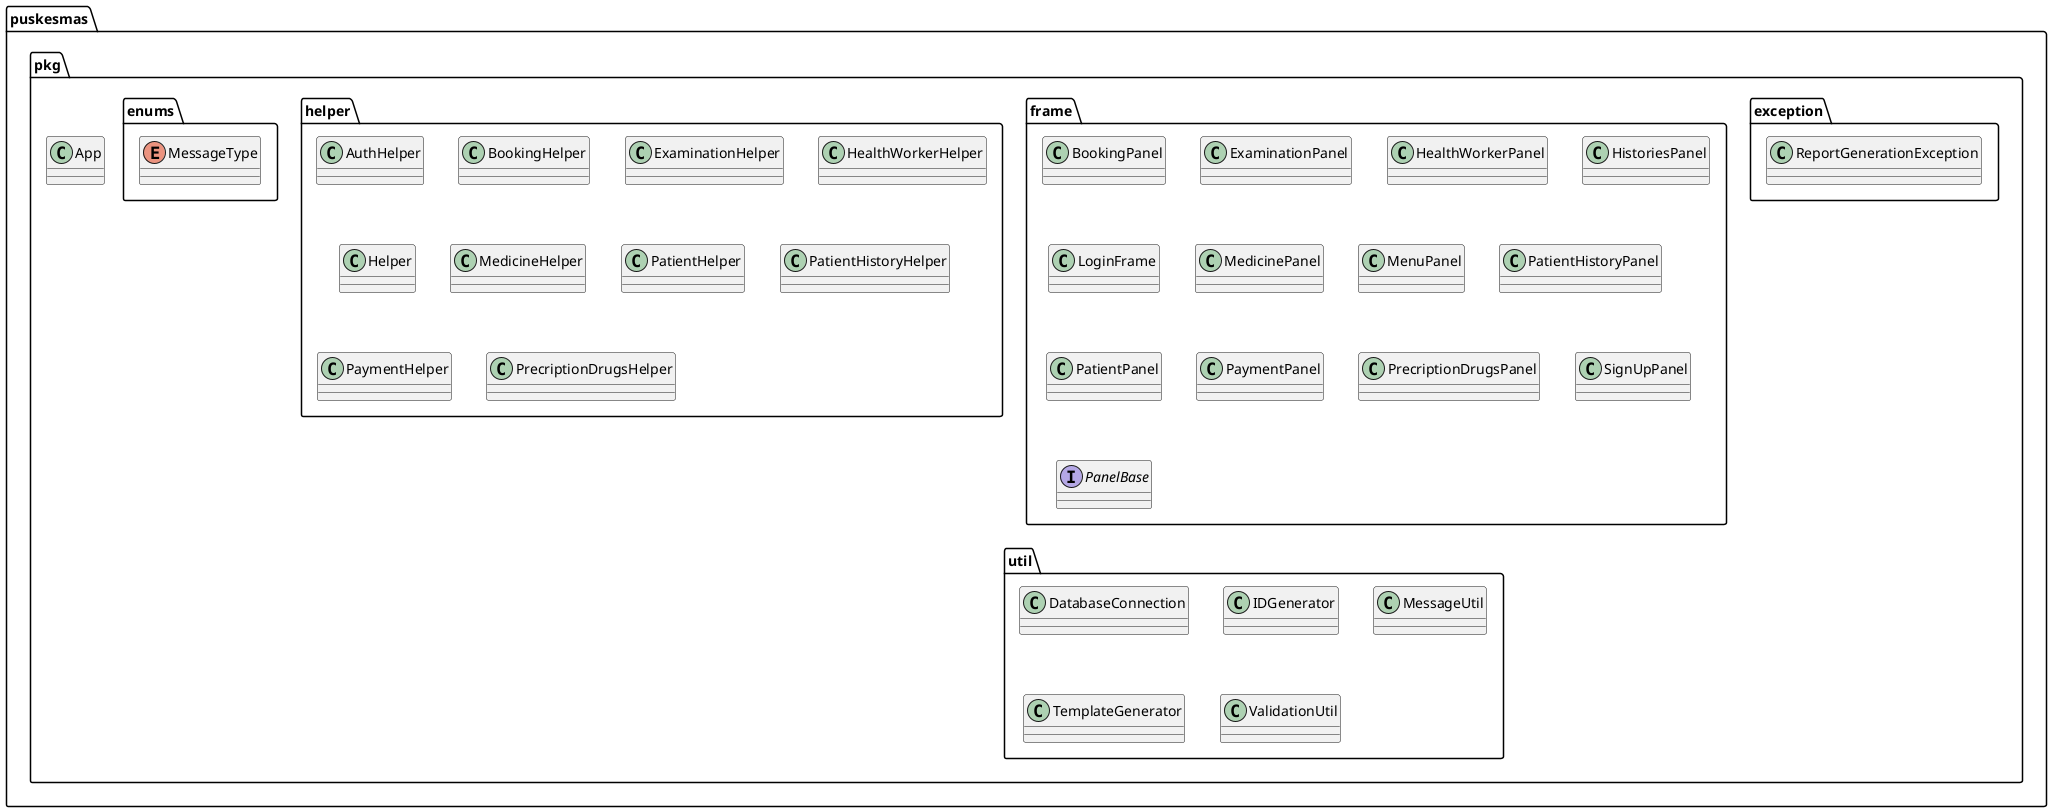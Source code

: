 @startuml
class puskesmas.pkg.App
class puskesmas.pkg.exception.ReportGenerationException
class puskesmas.pkg.frame.BookingPanel
class puskesmas.pkg.frame.ExaminationPanel
class puskesmas.pkg.frame.HealthWorkerPanel
class puskesmas.pkg.frame.HistoriesPanel
class puskesmas.pkg.frame.LoginFrame
class puskesmas.pkg.frame.MedicinePanel
class puskesmas.pkg.frame.MenuPanel
class puskesmas.pkg.frame.PatientHistoryPanel
class puskesmas.pkg.frame.PatientPanel
class puskesmas.pkg.frame.PaymentPanel
class puskesmas.pkg.frame.PrecriptionDrugsPanel
class puskesmas.pkg.frame.SignUpPanel
class puskesmas.pkg.helper.AuthHelper
class puskesmas.pkg.helper.BookingHelper
class puskesmas.pkg.helper.ExaminationHelper
class puskesmas.pkg.helper.HealthWorkerHelper
class puskesmas.pkg.helper.Helper
class puskesmas.pkg.helper.MedicineHelper
class puskesmas.pkg.helper.PatientHelper
class puskesmas.pkg.helper.PatientHistoryHelper
class puskesmas.pkg.helper.PaymentHelper
class puskesmas.pkg.helper.PrecriptionDrugsHelper
class puskesmas.pkg.util.DatabaseConnection
class puskesmas.pkg.util.IDGenerator
class puskesmas.pkg.util.MessageUtil
class puskesmas.pkg.util.TemplateGenerator
class puskesmas.pkg.util.ValidationUtil
enum puskesmas.pkg.enums.MessageType
interface puskesmas.pkg.frame.PanelBase
@enduml
